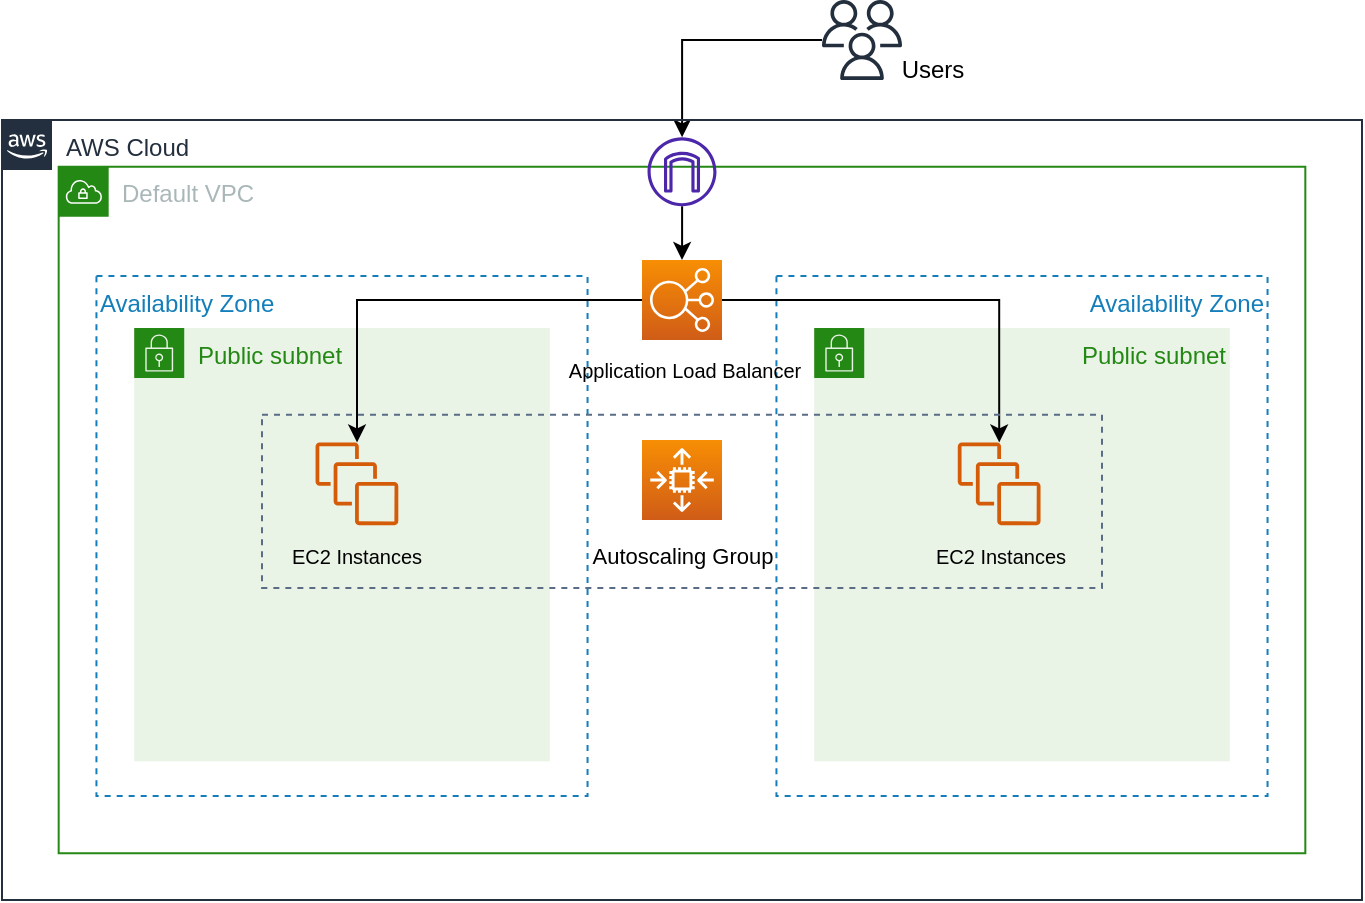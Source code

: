 <mxfile version="21.5.2" type="github">
  <diagram name="Page-1" id="ul6kPwYL3fbwKfYB2FC-">
    <mxGraphModel dx="795" dy="487" grid="1" gridSize="10" guides="1" tooltips="1" connect="1" arrows="1" fold="1" page="1" pageScale="1" pageWidth="850" pageHeight="1100" math="0" shadow="0">
      <root>
        <mxCell id="0" />
        <mxCell id="1" parent="0" />
        <mxCell id="An54QKQA540hxdG73TfZ-38" value="" style="edgeStyle=orthogonalEdgeStyle;rounded=0;orthogonalLoop=1;jettySize=auto;html=1;" edge="1" parent="1" source="An54QKQA540hxdG73TfZ-26" target="An54QKQA540hxdG73TfZ-24">
          <mxGeometry relative="1" as="geometry" />
        </mxCell>
        <mxCell id="An54QKQA540hxdG73TfZ-26" value="" style="sketch=0;outlineConnect=0;fontColor=#232F3E;gradientColor=none;fillColor=#232F3D;strokeColor=none;dashed=0;verticalLabelPosition=bottom;verticalAlign=top;align=center;html=1;fontSize=12;fontStyle=0;aspect=fixed;pointerEvents=1;shape=mxgraph.aws4.users;" vertex="1" parent="1">
          <mxGeometry x="460" y="130" width="40" height="40" as="geometry" />
        </mxCell>
        <mxCell id="An54QKQA540hxdG73TfZ-27" value="" style="group;spacingRight=0;spacingLeft=0;" vertex="1" connectable="0" parent="1">
          <mxGeometry x="50" y="190" width="680" height="390" as="geometry" />
        </mxCell>
        <mxCell id="An54QKQA540hxdG73TfZ-7" value="" style="group;align=center;" vertex="1" connectable="0" parent="An54QKQA540hxdG73TfZ-27">
          <mxGeometry width="680" height="390" as="geometry" />
        </mxCell>
        <mxCell id="An54QKQA540hxdG73TfZ-20" value="Availability Zone" style="fillColor=none;strokeColor=#147EBA;dashed=1;verticalAlign=top;fontStyle=0;fontColor=#147EBA;whiteSpace=wrap;html=1;align=right;" vertex="1" parent="An54QKQA540hxdG73TfZ-7">
          <mxGeometry x="387.222" y="78" width="245.556" height="260" as="geometry" />
        </mxCell>
        <mxCell id="An54QKQA540hxdG73TfZ-1" value="AWS Cloud" style="points=[[0,0],[0.25,0],[0.5,0],[0.75,0],[1,0],[1,0.25],[1,0.5],[1,0.75],[1,1],[0.75,1],[0.5,1],[0.25,1],[0,1],[0,0.75],[0,0.5],[0,0.25]];outlineConnect=0;gradientColor=none;html=1;whiteSpace=wrap;fontSize=12;fontStyle=0;container=1;pointerEvents=0;collapsible=0;recursiveResize=0;shape=mxgraph.aws4.group;grIcon=mxgraph.aws4.group_aws_cloud_alt;strokeColor=#232F3E;fillColor=none;verticalAlign=top;align=left;spacingLeft=30;fontColor=#232F3E;dashed=0;" vertex="1" parent="An54QKQA540hxdG73TfZ-7">
          <mxGeometry width="680" height="390.0" as="geometry" />
        </mxCell>
        <mxCell id="An54QKQA540hxdG73TfZ-5" value="Default VPC" style="points=[[0,0],[0.25,0],[0.5,0],[0.75,0],[1,0],[1,0.25],[1,0.5],[1,0.75],[1,1],[0.75,1],[0.5,1],[0.25,1],[0,1],[0,0.75],[0,0.5],[0,0.25]];outlineConnect=0;gradientColor=none;html=1;whiteSpace=wrap;fontSize=12;fontStyle=0;container=1;pointerEvents=0;collapsible=0;recursiveResize=0;shape=mxgraph.aws4.group;grIcon=mxgraph.aws4.group_vpc;strokeColor=#248814;fillColor=none;verticalAlign=top;align=left;spacingLeft=30;fontColor=#AAB7B8;dashed=0;" vertex="1" parent="An54QKQA540hxdG73TfZ-7">
          <mxGeometry x="28.333" y="23.4" width="623.333" height="343.2" as="geometry" />
        </mxCell>
        <mxCell id="An54QKQA540hxdG73TfZ-9" value="Public subnet" style="points=[[0,0],[0.25,0],[0.5,0],[0.75,0],[1,0],[1,0.25],[1,0.5],[1,0.75],[1,1],[0.75,1],[0.5,1],[0.25,1],[0,1],[0,0.75],[0,0.5],[0,0.25]];outlineConnect=0;gradientColor=none;html=1;whiteSpace=wrap;fontSize=12;fontStyle=0;container=1;pointerEvents=0;collapsible=0;recursiveResize=0;shape=mxgraph.aws4.group;grIcon=mxgraph.aws4.group_security_group;grStroke=0;strokeColor=#248814;fillColor=#E9F3E6;verticalAlign=top;align=right;spacingLeft=30;fontColor=#248814;dashed=0;" vertex="1" parent="An54QKQA540hxdG73TfZ-7">
          <mxGeometry x="406.111" y="104" width="207.778" height="216.667" as="geometry" />
        </mxCell>
        <mxCell id="An54QKQA540hxdG73TfZ-8" value="Public subnet" style="points=[[0,0],[0.25,0],[0.5,0],[0.75,0],[1,0],[1,0.25],[1,0.5],[1,0.75],[1,1],[0.75,1],[0.5,1],[0.25,1],[0,1],[0,0.75],[0,0.5],[0,0.25]];outlineConnect=0;gradientColor=none;html=1;whiteSpace=wrap;fontSize=12;fontStyle=0;container=1;pointerEvents=0;collapsible=0;recursiveResize=0;shape=mxgraph.aws4.group;grIcon=mxgraph.aws4.group_security_group;grStroke=0;strokeColor=#248814;fillColor=#E9F3E6;verticalAlign=top;align=left;spacingLeft=30;fontColor=#248814;dashed=0;" vertex="1" parent="An54QKQA540hxdG73TfZ-7">
          <mxGeometry x="66.111" y="104" width="207.778" height="216.667" as="geometry" />
        </mxCell>
        <mxCell id="An54QKQA540hxdG73TfZ-11" value="" style="sketch=0;outlineConnect=0;fontColor=#232F3E;gradientColor=none;fillColor=#D45B07;strokeColor=none;dashed=0;verticalLabelPosition=bottom;verticalAlign=top;align=center;html=1;fontSize=12;fontStyle=0;aspect=fixed;pointerEvents=1;shape=mxgraph.aws4.instances;" vertex="1" parent="An54QKQA540hxdG73TfZ-7">
          <mxGeometry x="156.778" y="161.2" width="41.374" height="41.374" as="geometry" />
        </mxCell>
        <mxCell id="An54QKQA540hxdG73TfZ-12" value="" style="sketch=0;outlineConnect=0;fontColor=#232F3E;gradientColor=none;fillColor=#D45B07;strokeColor=none;dashed=0;verticalLabelPosition=bottom;verticalAlign=top;align=center;html=1;fontSize=12;fontStyle=0;aspect=fixed;pointerEvents=1;shape=mxgraph.aws4.instances;" vertex="1" parent="An54QKQA540hxdG73TfZ-7">
          <mxGeometry x="477.889" y="161.2" width="41.374" height="41.374" as="geometry" />
        </mxCell>
        <mxCell id="An54QKQA540hxdG73TfZ-15" style="edgeStyle=orthogonalEdgeStyle;rounded=0;orthogonalLoop=1;jettySize=auto;html=1;" edge="1" parent="An54QKQA540hxdG73TfZ-7" source="An54QKQA540hxdG73TfZ-14" target="An54QKQA540hxdG73TfZ-12">
          <mxGeometry relative="1" as="geometry" />
        </mxCell>
        <mxCell id="An54QKQA540hxdG73TfZ-16" style="edgeStyle=orthogonalEdgeStyle;rounded=0;orthogonalLoop=1;jettySize=auto;html=1;" edge="1" parent="An54QKQA540hxdG73TfZ-7" source="An54QKQA540hxdG73TfZ-14" target="An54QKQA540hxdG73TfZ-11">
          <mxGeometry relative="1" as="geometry" />
        </mxCell>
        <mxCell id="An54QKQA540hxdG73TfZ-14" value="" style="sketch=0;points=[[0,0,0],[0.25,0,0],[0.5,0,0],[0.75,0,0],[1,0,0],[0,1,0],[0.25,1,0],[0.5,1,0],[0.75,1,0],[1,1,0],[0,0.25,0],[0,0.5,0],[0,0.75,0],[1,0.25,0],[1,0.5,0],[1,0.75,0]];outlineConnect=0;fontColor=#232F3E;gradientColor=#F78E04;gradientDirection=north;fillColor=#D05C17;strokeColor=#ffffff;dashed=0;verticalLabelPosition=bottom;verticalAlign=top;align=center;html=1;fontSize=12;fontStyle=0;aspect=fixed;shape=mxgraph.aws4.resourceIcon;resIcon=mxgraph.aws4.elastic_load_balancing;" vertex="1" parent="An54QKQA540hxdG73TfZ-7">
          <mxGeometry x="320" y="70" width="40" height="40" as="geometry" />
        </mxCell>
        <mxCell id="An54QKQA540hxdG73TfZ-19" value="Availability Zone" style="fillColor=none;strokeColor=#147EBA;dashed=1;verticalAlign=top;fontStyle=0;fontColor=#147EBA;whiteSpace=wrap;html=1;align=left;" vertex="1" parent="An54QKQA540hxdG73TfZ-7">
          <mxGeometry x="47.222" y="78" width="245.556" height="260" as="geometry" />
        </mxCell>
        <mxCell id="An54QKQA540hxdG73TfZ-17" value="Application Load Balancer" style="text;html=1;align=center;verticalAlign=middle;resizable=0;points=[];autosize=1;strokeColor=none;fillColor=none;fontSize=10;" vertex="1" parent="An54QKQA540hxdG73TfZ-7">
          <mxGeometry x="271.367" y="109.843" width="140" height="30" as="geometry" />
        </mxCell>
        <mxCell id="An54QKQA540hxdG73TfZ-34" style="edgeStyle=orthogonalEdgeStyle;rounded=0;orthogonalLoop=1;jettySize=auto;html=1;" edge="1" parent="An54QKQA540hxdG73TfZ-7" source="An54QKQA540hxdG73TfZ-24">
          <mxGeometry relative="1" as="geometry">
            <mxPoint x="340.0" y="70" as="targetPoint" />
          </mxGeometry>
        </mxCell>
        <mxCell id="An54QKQA540hxdG73TfZ-24" value="" style="sketch=0;outlineConnect=0;fontColor=#232F3E;gradientColor=none;fillColor=#4D27AA;strokeColor=none;dashed=0;verticalLabelPosition=bottom;verticalAlign=top;align=center;html=1;fontSize=12;fontStyle=0;aspect=fixed;pointerEvents=1;shape=mxgraph.aws4.internet_gateway;spacingRight=0;spacingLeft=0;" vertex="1" parent="An54QKQA540hxdG73TfZ-7">
          <mxGeometry x="322.761" y="8.667" width="34.478" height="34.478" as="geometry" />
        </mxCell>
        <mxCell id="An54QKQA540hxdG73TfZ-40" value="EC2 Instances" style="text;html=1;align=center;verticalAlign=middle;resizable=0;points=[];autosize=1;strokeColor=none;fillColor=none;fontSize=10;" vertex="1" parent="An54QKQA540hxdG73TfZ-7">
          <mxGeometry x="453.58" y="202.57" width="90" height="30" as="geometry" />
        </mxCell>
        <mxCell id="An54QKQA540hxdG73TfZ-39" value="EC2 Instances" style="text;html=1;align=center;verticalAlign=middle;resizable=0;points=[];autosize=1;strokeColor=none;fillColor=none;fontSize=10;" vertex="1" parent="An54QKQA540hxdG73TfZ-7">
          <mxGeometry x="132.46" y="202.57" width="90" height="30" as="geometry" />
        </mxCell>
        <mxCell id="An54QKQA540hxdG73TfZ-10" value="" style="sketch=0;points=[[0,0,0],[0.25,0,0],[0.5,0,0],[0.75,0,0],[1,0,0],[0,1,0],[0.25,1,0],[0.5,1,0],[0.75,1,0],[1,1,0],[0,0.25,0],[0,0.5,0],[0,0.75,0],[1,0.25,0],[1,0.5,0],[1,0.75,0]];outlineConnect=0;fontColor=#232F3E;gradientColor=#F78E04;gradientDirection=north;fillColor=#D05C17;strokeColor=#ffffff;dashed=0;verticalLabelPosition=bottom;verticalAlign=top;align=center;html=1;fontSize=12;fontStyle=0;aspect=fixed;shape=mxgraph.aws4.resourceIcon;resIcon=mxgraph.aws4.auto_scaling2;" vertex="1" parent="An54QKQA540hxdG73TfZ-27">
          <mxGeometry x="320" y="160" width="40" height="40" as="geometry" />
        </mxCell>
        <mxCell id="An54QKQA540hxdG73TfZ-18" value="Autoscaling Group" style="text;html=1;align=center;verticalAlign=middle;resizable=0;points=[];autosize=1;strokeColor=none;fillColor=none;fontSize=11;" vertex="1" parent="An54QKQA540hxdG73TfZ-27">
          <mxGeometry x="284.996" y="202.58" width="110" height="30" as="geometry" />
        </mxCell>
        <mxCell id="An54QKQA540hxdG73TfZ-23" value="" style="fillColor=none;strokeColor=#5A6C86;dashed=1;verticalAlign=top;fontStyle=0;fontColor=#5A6C86;whiteSpace=wrap;html=1;" vertex="1" parent="An54QKQA540hxdG73TfZ-27">
          <mxGeometry x="130" y="147.33" width="420" height="86.67" as="geometry" />
        </mxCell>
        <mxCell id="An54QKQA540hxdG73TfZ-42" value="Users" style="text;html=1;align=center;verticalAlign=middle;resizable=0;points=[];autosize=1;strokeColor=none;fillColor=none;" vertex="1" parent="1">
          <mxGeometry x="490" y="150" width="50" height="30" as="geometry" />
        </mxCell>
      </root>
    </mxGraphModel>
  </diagram>
</mxfile>

